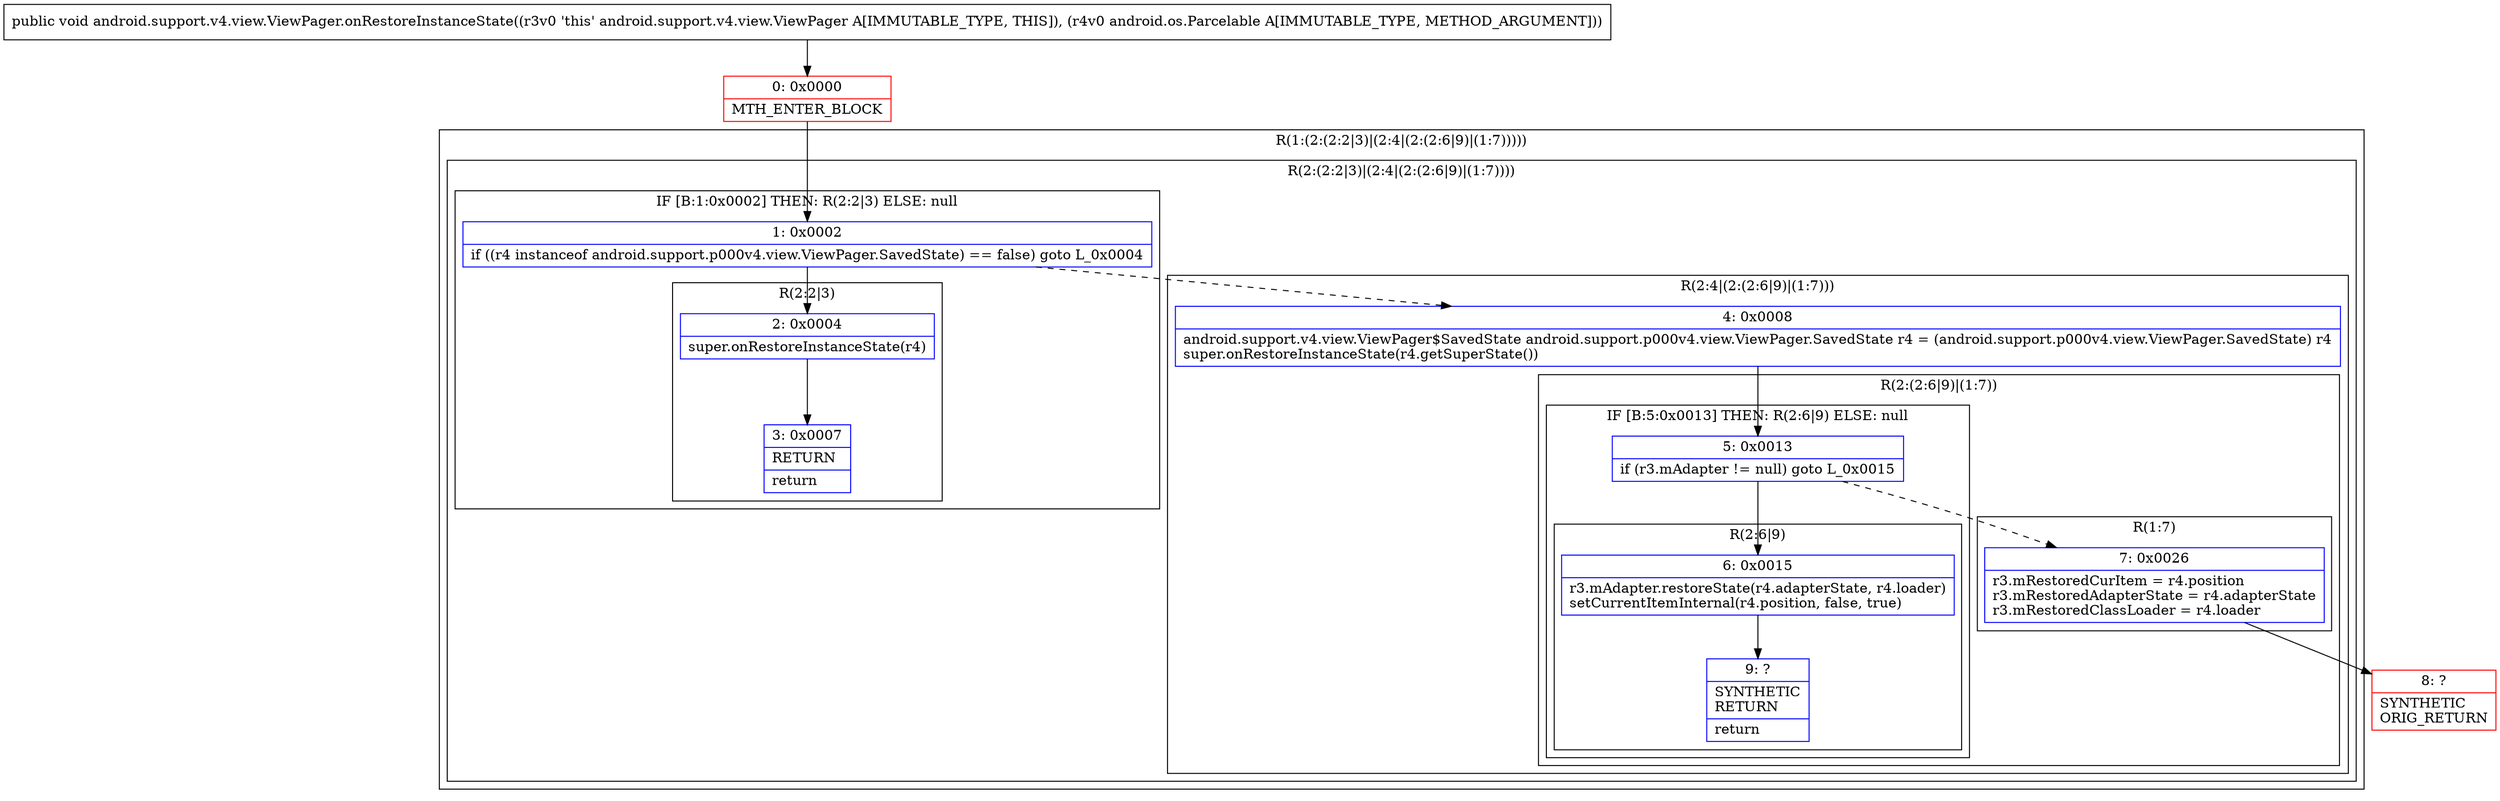 digraph "CFG forandroid.support.v4.view.ViewPager.onRestoreInstanceState(Landroid\/os\/Parcelable;)V" {
subgraph cluster_Region_2143188758 {
label = "R(1:(2:(2:2|3)|(2:4|(2:(2:6|9)|(1:7)))))";
node [shape=record,color=blue];
subgraph cluster_Region_1092301013 {
label = "R(2:(2:2|3)|(2:4|(2:(2:6|9)|(1:7))))";
node [shape=record,color=blue];
subgraph cluster_IfRegion_1022641119 {
label = "IF [B:1:0x0002] THEN: R(2:2|3) ELSE: null";
node [shape=record,color=blue];
Node_1 [shape=record,label="{1\:\ 0x0002|if ((r4 instanceof android.support.p000v4.view.ViewPager.SavedState) == false) goto L_0x0004\l}"];
subgraph cluster_Region_997324300 {
label = "R(2:2|3)";
node [shape=record,color=blue];
Node_2 [shape=record,label="{2\:\ 0x0004|super.onRestoreInstanceState(r4)\l}"];
Node_3 [shape=record,label="{3\:\ 0x0007|RETURN\l|return\l}"];
}
}
subgraph cluster_Region_950941944 {
label = "R(2:4|(2:(2:6|9)|(1:7)))";
node [shape=record,color=blue];
Node_4 [shape=record,label="{4\:\ 0x0008|android.support.v4.view.ViewPager$SavedState android.support.p000v4.view.ViewPager.SavedState r4 = (android.support.p000v4.view.ViewPager.SavedState) r4\lsuper.onRestoreInstanceState(r4.getSuperState())\l}"];
subgraph cluster_Region_939204787 {
label = "R(2:(2:6|9)|(1:7))";
node [shape=record,color=blue];
subgraph cluster_IfRegion_796795649 {
label = "IF [B:5:0x0013] THEN: R(2:6|9) ELSE: null";
node [shape=record,color=blue];
Node_5 [shape=record,label="{5\:\ 0x0013|if (r3.mAdapter != null) goto L_0x0015\l}"];
subgraph cluster_Region_904323825 {
label = "R(2:6|9)";
node [shape=record,color=blue];
Node_6 [shape=record,label="{6\:\ 0x0015|r3.mAdapter.restoreState(r4.adapterState, r4.loader)\lsetCurrentItemInternal(r4.position, false, true)\l}"];
Node_9 [shape=record,label="{9\:\ ?|SYNTHETIC\lRETURN\l|return\l}"];
}
}
subgraph cluster_Region_2131455789 {
label = "R(1:7)";
node [shape=record,color=blue];
Node_7 [shape=record,label="{7\:\ 0x0026|r3.mRestoredCurItem = r4.position\lr3.mRestoredAdapterState = r4.adapterState\lr3.mRestoredClassLoader = r4.loader\l}"];
}
}
}
}
}
Node_0 [shape=record,color=red,label="{0\:\ 0x0000|MTH_ENTER_BLOCK\l}"];
Node_8 [shape=record,color=red,label="{8\:\ ?|SYNTHETIC\lORIG_RETURN\l}"];
MethodNode[shape=record,label="{public void android.support.v4.view.ViewPager.onRestoreInstanceState((r3v0 'this' android.support.v4.view.ViewPager A[IMMUTABLE_TYPE, THIS]), (r4v0 android.os.Parcelable A[IMMUTABLE_TYPE, METHOD_ARGUMENT])) }"];
MethodNode -> Node_0;
Node_1 -> Node_2;
Node_1 -> Node_4[style=dashed];
Node_2 -> Node_3;
Node_4 -> Node_5;
Node_5 -> Node_6;
Node_5 -> Node_7[style=dashed];
Node_6 -> Node_9;
Node_7 -> Node_8;
Node_0 -> Node_1;
}

